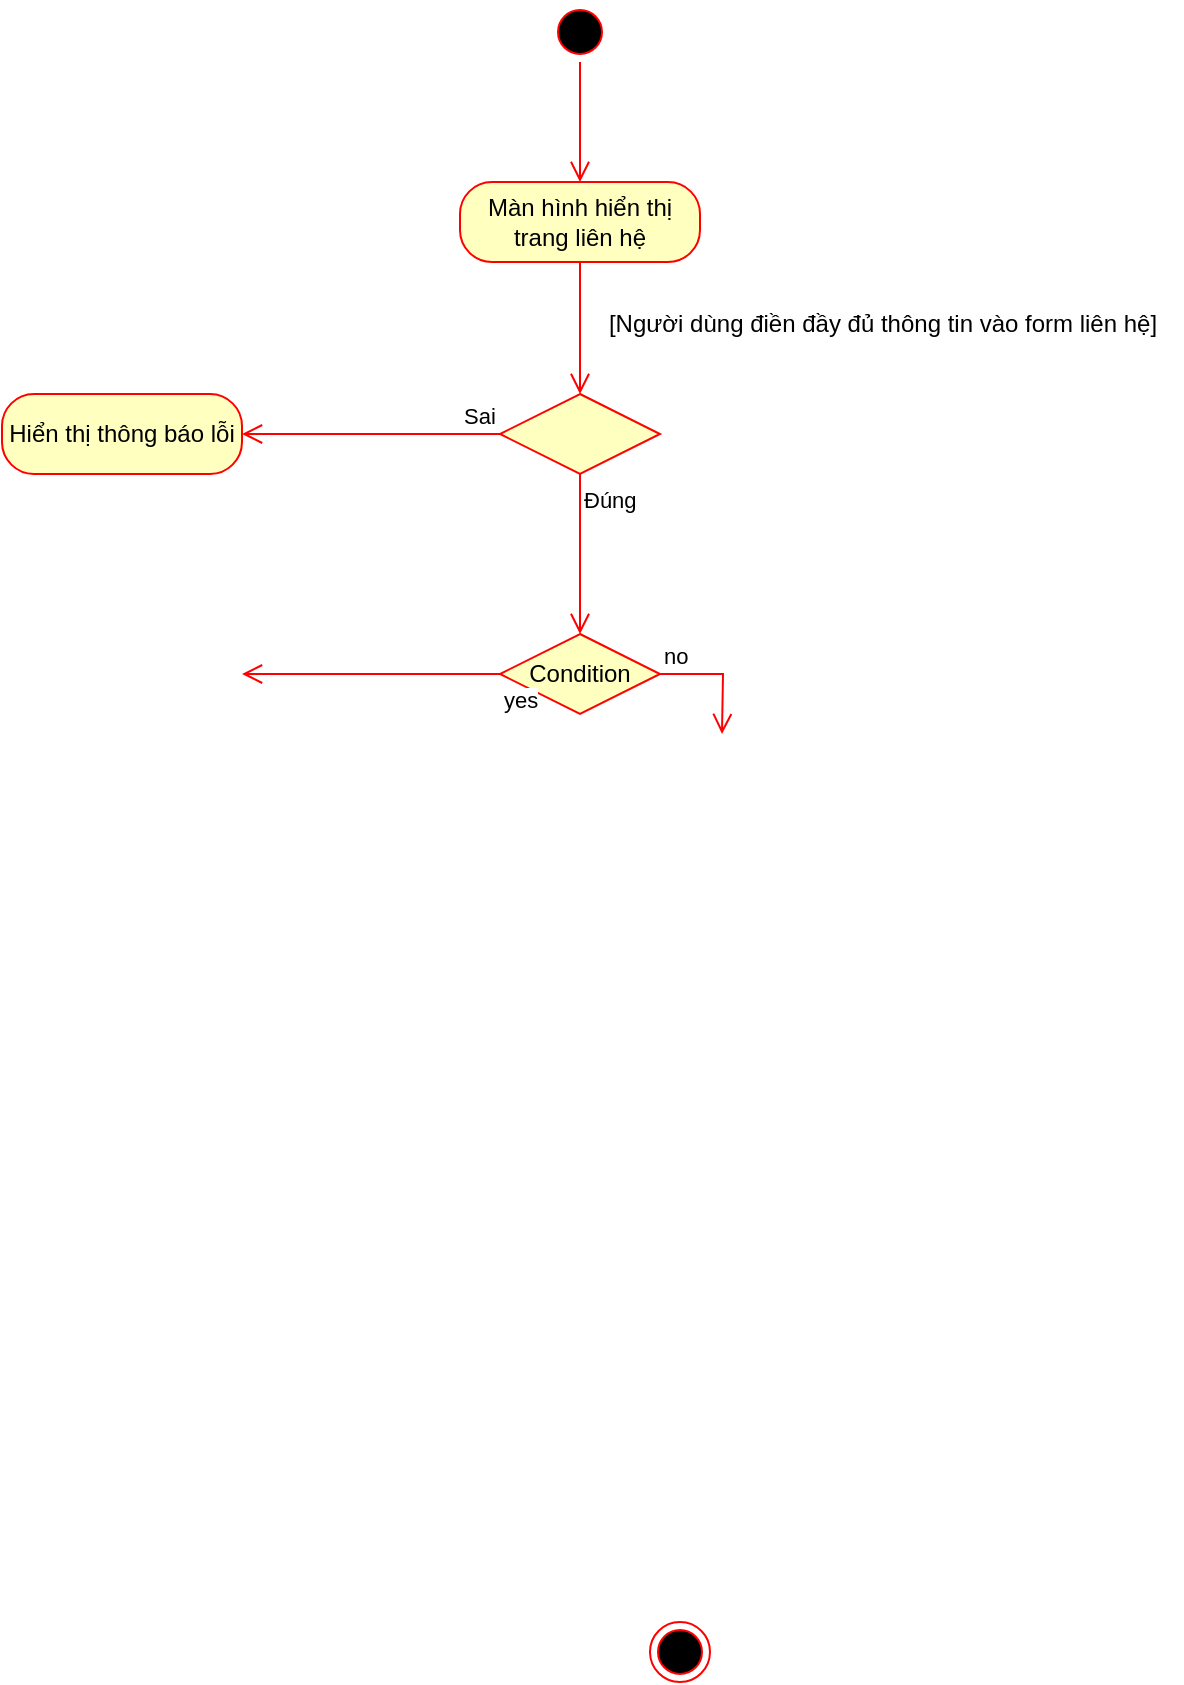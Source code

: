 <mxfile version="22.1.2" type="device">
  <diagram name="Trang-1" id="_k-Chzy2qT7Ti57JTN79">
    <mxGraphModel dx="552" dy="647" grid="1" gridSize="10" guides="1" tooltips="1" connect="1" arrows="1" fold="1" page="1" pageScale="1" pageWidth="827" pageHeight="1169" math="0" shadow="0">
      <root>
        <mxCell id="0" />
        <mxCell id="1" parent="0" />
        <mxCell id="NBp4li4aagU_YhR3xmd5-1" value="" style="ellipse;html=1;shape=startState;fillColor=#000000;strokeColor=#ff0000;" parent="1" vertex="1">
          <mxGeometry x="454" y="164" width="30" height="30" as="geometry" />
        </mxCell>
        <mxCell id="NBp4li4aagU_YhR3xmd5-2" value="" style="edgeStyle=orthogonalEdgeStyle;html=1;verticalAlign=bottom;endArrow=open;endSize=8;strokeColor=#ff0000;rounded=0;entryX=0.5;entryY=0;entryDx=0;entryDy=0;" parent="1" source="NBp4li4aagU_YhR3xmd5-1" target="NBp4li4aagU_YhR3xmd5-7" edge="1">
          <mxGeometry relative="1" as="geometry">
            <mxPoint x="469" y="254" as="targetPoint" />
          </mxGeometry>
        </mxCell>
        <mxCell id="NBp4li4aagU_YhR3xmd5-7" value="Màn hình hiển thị trang liên hệ" style="rounded=1;whiteSpace=wrap;html=1;arcSize=40;fontColor=#000000;fillColor=#ffffc0;strokeColor=#ff0000;" parent="1" vertex="1">
          <mxGeometry x="409" y="254" width="120" height="40" as="geometry" />
        </mxCell>
        <mxCell id="NBp4li4aagU_YhR3xmd5-8" value="" style="edgeStyle=orthogonalEdgeStyle;html=1;verticalAlign=bottom;endArrow=open;endSize=8;strokeColor=#ff0000;rounded=0;entryX=0.5;entryY=0;entryDx=0;entryDy=0;" parent="1" source="NBp4li4aagU_YhR3xmd5-7" target="rPQ6iwXM4GGpc_3LtgXS-3" edge="1">
          <mxGeometry relative="1" as="geometry">
            <mxPoint x="469" y="360" as="targetPoint" />
          </mxGeometry>
        </mxCell>
        <mxCell id="LRtbAlsSm4fegoS5Vz1c-28" value="" style="ellipse;html=1;shape=endState;fillColor=#000000;strokeColor=#ff0000;" parent="1" vertex="1">
          <mxGeometry x="504" y="974" width="30" height="30" as="geometry" />
        </mxCell>
        <mxCell id="rPQ6iwXM4GGpc_3LtgXS-3" value="" style="rhombus;whiteSpace=wrap;html=1;fontColor=#000000;fillColor=#ffffc0;strokeColor=#ff0000;" vertex="1" parent="1">
          <mxGeometry x="429" y="360" width="80" height="40" as="geometry" />
        </mxCell>
        <mxCell id="rPQ6iwXM4GGpc_3LtgXS-4" value="Sai" style="edgeStyle=orthogonalEdgeStyle;html=1;align=left;verticalAlign=bottom;endArrow=open;endSize=8;strokeColor=#ff0000;rounded=0;entryX=1;entryY=0.5;entryDx=0;entryDy=0;" edge="1" source="rPQ6iwXM4GGpc_3LtgXS-3" parent="1" target="rPQ6iwXM4GGpc_3LtgXS-7">
          <mxGeometry x="-0.682" relative="1" as="geometry">
            <mxPoint x="310" y="380" as="targetPoint" />
            <mxPoint as="offset" />
          </mxGeometry>
        </mxCell>
        <mxCell id="rPQ6iwXM4GGpc_3LtgXS-5" value="Đúng" style="edgeStyle=orthogonalEdgeStyle;html=1;align=left;verticalAlign=top;endArrow=open;endSize=8;strokeColor=#ff0000;rounded=0;entryX=0.5;entryY=0;entryDx=0;entryDy=0;" edge="1" source="rPQ6iwXM4GGpc_3LtgXS-3" parent="1" target="rPQ6iwXM4GGpc_3LtgXS-12">
          <mxGeometry x="-1" relative="1" as="geometry">
            <mxPoint x="469" y="490" as="targetPoint" />
          </mxGeometry>
        </mxCell>
        <mxCell id="rPQ6iwXM4GGpc_3LtgXS-6" value="[Người dùng điền đầy đủ thông tin vào form liên hệ]" style="text;html=1;align=center;verticalAlign=middle;resizable=0;points=[];autosize=1;strokeColor=none;fillColor=none;" vertex="1" parent="1">
          <mxGeometry x="470" y="310" width="300" height="30" as="geometry" />
        </mxCell>
        <mxCell id="rPQ6iwXM4GGpc_3LtgXS-7" value="Hiển thị thông báo lỗi" style="rounded=1;whiteSpace=wrap;html=1;arcSize=40;fontColor=#000000;fillColor=#ffffc0;strokeColor=#ff0000;" vertex="1" parent="1">
          <mxGeometry x="180" y="360" width="120" height="40" as="geometry" />
        </mxCell>
        <mxCell id="rPQ6iwXM4GGpc_3LtgXS-12" value="Condition" style="rhombus;whiteSpace=wrap;html=1;fontColor=#000000;fillColor=#ffffc0;strokeColor=#ff0000;" vertex="1" parent="1">
          <mxGeometry x="429" y="480" width="80" height="40" as="geometry" />
        </mxCell>
        <mxCell id="rPQ6iwXM4GGpc_3LtgXS-13" value="no" style="edgeStyle=orthogonalEdgeStyle;html=1;align=left;verticalAlign=bottom;endArrow=open;endSize=8;strokeColor=#ff0000;rounded=0;" edge="1" source="rPQ6iwXM4GGpc_3LtgXS-12" parent="1">
          <mxGeometry x="-1" relative="1" as="geometry">
            <mxPoint x="540" y="530" as="targetPoint" />
          </mxGeometry>
        </mxCell>
        <mxCell id="rPQ6iwXM4GGpc_3LtgXS-14" value="yes" style="edgeStyle=orthogonalEdgeStyle;html=1;align=left;verticalAlign=top;endArrow=open;endSize=8;strokeColor=#ff0000;rounded=0;" edge="1" source="rPQ6iwXM4GGpc_3LtgXS-12" parent="1">
          <mxGeometry x="-1" relative="1" as="geometry">
            <mxPoint x="300" y="500" as="targetPoint" />
          </mxGeometry>
        </mxCell>
      </root>
    </mxGraphModel>
  </diagram>
</mxfile>
